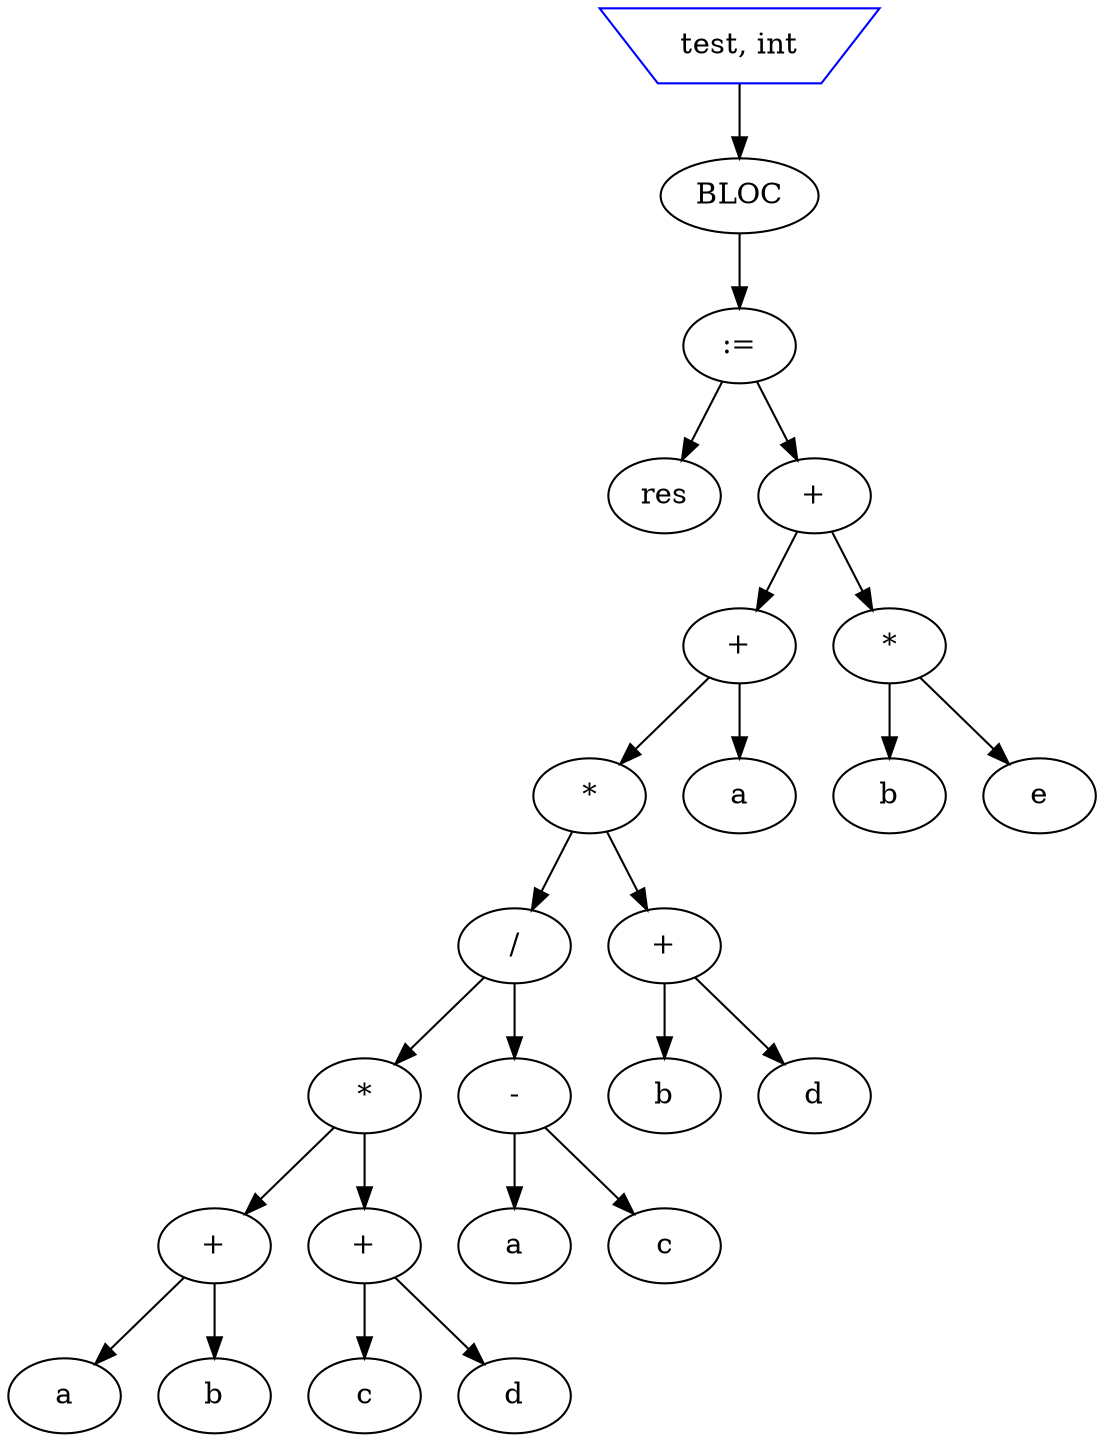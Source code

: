 digraph mon_programme {
node_9E657B0F82949FEE [label="test, int" shape=invtrapezium color=blue];
node_D7D0AC75E1D20254 [label="BLOC"];
node_8B986A7EC036F14A [label=":="];
node_A1A3E29C36E48389 [label="res"];
node_8B986A7EC036F14A -> node_A1A3E29C36E48389
node_5214C83886E87220 [label="+"];
node_ED42FDE23C6CFF5D [label="+"];
node_861DE456A4E2612A [label="*"];
node_F6CD3AF766355826 [label="/"];
node_743C8823C15327D0 [label="*"];
node_5AD14C8B2B0733D1 [label="+"];
node_C0DF90251783F63D [label="a"];
node_5AD14C8B2B0733D1 -> node_C0DF90251783F63D
node_10E4C7FF2066347A [label="b"];
node_5AD14C8B2B0733D1 -> node_10E4C7FF2066347A
node_743C8823C15327D0 -> node_5AD14C8B2B0733D1
node_B59D5C363B921CF1 [label="+"];
node_6E6855775ED82526 [label="c"];
node_B59D5C363B921CF1 -> node_6E6855775ED82526
node_9C4F875B2EE4AD56 [label="d"];
node_B59D5C363B921CF1 -> node_9C4F875B2EE4AD56
node_743C8823C15327D0 -> node_B59D5C363B921CF1
node_F6CD3AF766355826 -> node_743C8823C15327D0
node_8BE0168645F6A1C4 [label="-"];
node_B035781A6FE0C368 [label="a"];
node_8BE0168645F6A1C4 -> node_B035781A6FE0C368
node_E580B06F65507154 [label="c"];
node_8BE0168645F6A1C4 -> node_E580B06F65507154
node_F6CD3AF766355826 -> node_8BE0168645F6A1C4
node_861DE456A4E2612A -> node_F6CD3AF766355826
node_68A91B37A1865EE4 [label="+"];
node_E74E7ADD02E743B6 [label="b"];
node_68A91B37A1865EE4 -> node_E74E7ADD02E743B6
node_D5FC034A4C19AFDE [label="d"];
node_68A91B37A1865EE4 -> node_D5FC034A4C19AFDE
node_861DE456A4E2612A -> node_68A91B37A1865EE4
node_ED42FDE23C6CFF5D -> node_861DE456A4E2612A
node_51CECABCC930CE68 [label="a"];
node_ED42FDE23C6CFF5D -> node_51CECABCC930CE68
node_5214C83886E87220 -> node_ED42FDE23C6CFF5D
node_164498FD407FF4D6 [label="*"];
node_89423FE09105F7D3 [label="b"];
node_164498FD407FF4D6 -> node_89423FE09105F7D3
node_6286A73F7AE6FBC5 [label="e"];
node_164498FD407FF4D6 -> node_6286A73F7AE6FBC5
node_5214C83886E87220 -> node_164498FD407FF4D6
node_8B986A7EC036F14A -> node_5214C83886E87220
node_D7D0AC75E1D20254 -> node_8B986A7EC036F14A
node_9E657B0F82949FEE -> node_D7D0AC75E1D20254
}
